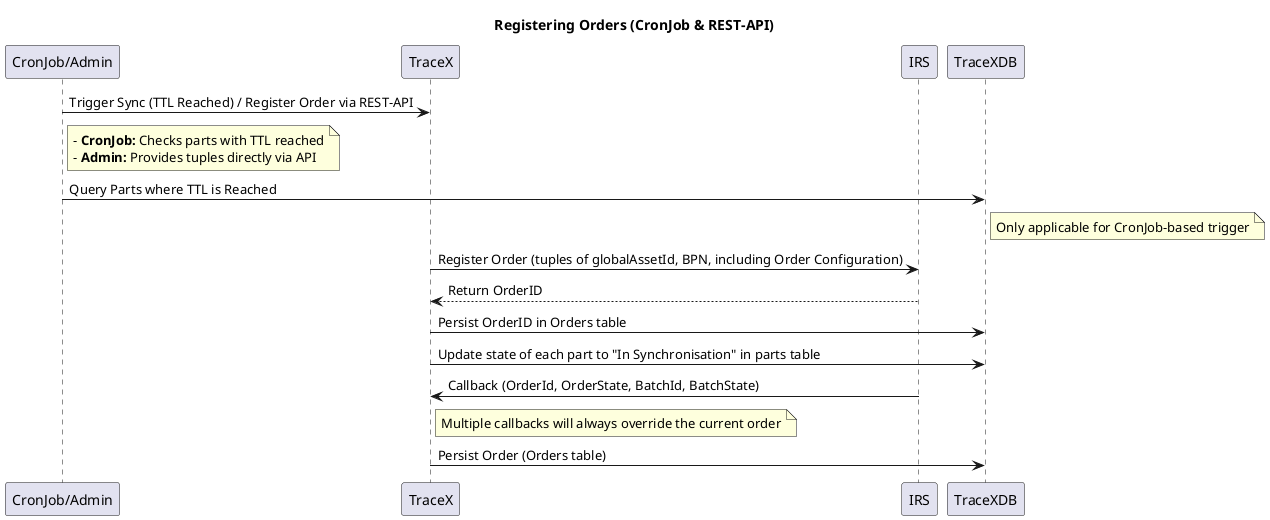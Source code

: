 @startuml

title Registering Orders (CronJob & REST-API)

participant Trigger as "CronJob/Admin"
participant TraceX
participant IRS
participant TraceXDB

' Order Registration Trigger
Trigger -> TraceX: Trigger Sync (TTL Reached) / Register Order via REST-API
note right of Trigger
- **CronJob:** Checks parts with TTL reached
- **Admin:** Provides tuples directly via API
end note

' Data Retrieval (only for CronJob)
Trigger -> TraceXDB: Query Parts where TTL is Reached
note right of TraceXDB: Only applicable for CronJob-based trigger

' Registering the Order
TraceX -> IRS: Register Order (tuples of globalAssetId, BPN, including Order Configuration)
IRS --> TraceX: Return OrderID

' Persisting the Order
TraceX -> TraceXDB: Persist OrderID in Orders table
TraceX -> TraceXDB: Update state of each part to "In Synchronisation" in parts table

' Order Status Updates from IRS
IRS -> TraceX: Callback (OrderId, OrderState, BatchId, BatchState)
note right of TraceX: Multiple callbacks will always override the current order
TraceX -> TraceXDB: Persist Order (Orders table)

@enduml
